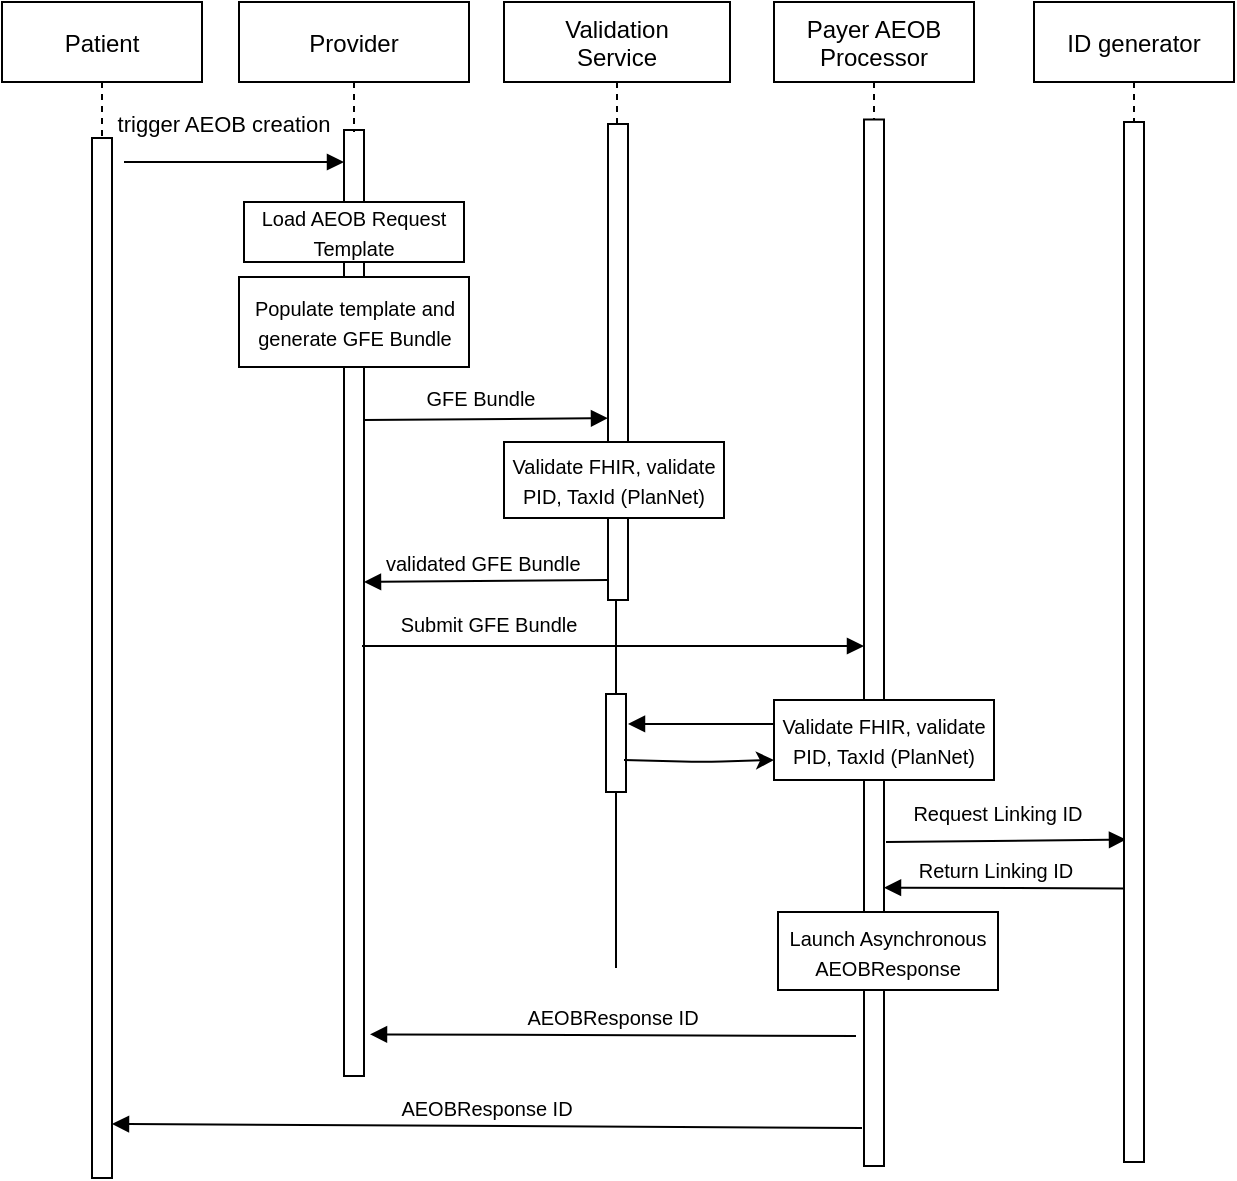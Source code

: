 <mxfile>
    <diagram id="kgpKYQtTHZ0yAKxKKP6v" name="Page-1">
        <mxGraphModel dx="1697" dy="788" grid="0" gridSize="10" guides="1" tooltips="1" connect="1" arrows="1" fold="1" page="1" pageScale="1" pageWidth="850" pageHeight="1100" math="0" shadow="0">
            <root>
                <mxCell id="0"/>
                <mxCell id="1" parent="0"/>
                <mxCell id="eunGYBZojGxnAnl-epNE-61" style="edgeStyle=orthogonalEdgeStyle;rounded=0;orthogonalLoop=1;jettySize=auto;html=1;fontSize=10;endArrow=none;endFill=0;" parent="1" edge="1">
                    <mxGeometry relative="1" as="geometry">
                        <mxPoint x="426" y="563" as="targetPoint"/>
                        <Array as="points">
                            <mxPoint x="428" y="353"/>
                            <mxPoint x="426" y="353"/>
                        </Array>
                        <mxPoint x="427" y="379" as="sourcePoint"/>
                    </mxGeometry>
                </mxCell>
                <mxCell id="eunGYBZojGxnAnl-epNE-39" value="Submit GFE Bundle" style="text;html=1;resizable=0;autosize=1;align=center;verticalAlign=middle;points=[];fillColor=none;strokeColor=none;rounded=0;fontSize=10;" parent="1" vertex="1">
                    <mxGeometry x="313" y="383" width="98" height="16" as="geometry"/>
                </mxCell>
                <mxCell id="3nuBFxr9cyL0pnOWT2aG-6" value="" style="points=[];perimeter=orthogonalPerimeter;rounded=0;shadow=0;strokeWidth=1;" parent="1" vertex="1">
                    <mxGeometry x="290" y="144" width="10" height="473" as="geometry"/>
                </mxCell>
                <mxCell id="3nuBFxr9cyL0pnOWT2aG-5" value="Provider" style="shape=umlLifeline;perimeter=lifelinePerimeter;container=1;collapsible=0;recursiveResize=0;rounded=0;shadow=0;strokeWidth=1;" parent="1" vertex="1">
                    <mxGeometry x="237.5" y="80" width="115" height="65" as="geometry"/>
                </mxCell>
                <mxCell id="eunGYBZojGxnAnl-epNE-16" value="&lt;font style=&quot;font-size: 10px&quot;&gt;Load AEOB Request Template&lt;/font&gt;" style="rounded=0;whiteSpace=wrap;html=1;" parent="3nuBFxr9cyL0pnOWT2aG-5" vertex="1">
                    <mxGeometry x="2.5" y="100" width="110" height="30" as="geometry"/>
                </mxCell>
                <mxCell id="eunGYBZojGxnAnl-epNE-20" value="&lt;font style=&quot;font-size: 10px&quot;&gt;Populate template and generate GFE Bundle&lt;/font&gt;" style="rounded=0;whiteSpace=wrap;html=1;" parent="3nuBFxr9cyL0pnOWT2aG-5" vertex="1">
                    <mxGeometry y="137.5" width="115" height="45" as="geometry"/>
                </mxCell>
                <mxCell id="eunGYBZojGxnAnl-epNE-7" value="Payer AEOB&#10;Processor" style="shape=umlLifeline;perimeter=lifelinePerimeter;container=1;collapsible=0;recursiveResize=0;rounded=0;shadow=0;strokeWidth=1;" parent="1" vertex="1">
                    <mxGeometry x="505" y="80" width="100" height="443" as="geometry"/>
                </mxCell>
                <mxCell id="eunGYBZojGxnAnl-epNE-8" value="" style="points=[];perimeter=orthogonalPerimeter;rounded=0;shadow=0;strokeWidth=1;" parent="1" vertex="1">
                    <mxGeometry x="550" y="138.75" width="10" height="523.25" as="geometry"/>
                </mxCell>
                <mxCell id="eunGYBZojGxnAnl-epNE-51" style="edgeStyle=orthogonalEdgeStyle;rounded=0;orthogonalLoop=1;jettySize=auto;html=1;fontSize=10;" parent="1" source="3nuBFxr9cyL0pnOWT2aG-1" edge="1">
                    <mxGeometry relative="1" as="geometry">
                        <mxPoint x="169" y="444" as="targetPoint"/>
                        <Array as="points">
                            <mxPoint x="169" y="657"/>
                            <mxPoint x="169" y="657"/>
                        </Array>
                    </mxGeometry>
                </mxCell>
                <mxCell id="3nuBFxr9cyL0pnOWT2aG-1" value="Patient" style="shape=umlLifeline;perimeter=lifelinePerimeter;container=1;collapsible=0;recursiveResize=0;rounded=0;shadow=0;strokeWidth=1;" parent="1" vertex="1">
                    <mxGeometry x="119" y="80" width="100" height="588" as="geometry"/>
                </mxCell>
                <mxCell id="3nuBFxr9cyL0pnOWT2aG-2" value="" style="points=[];perimeter=orthogonalPerimeter;rounded=0;shadow=0;strokeWidth=1;" parent="3nuBFxr9cyL0pnOWT2aG-1" vertex="1">
                    <mxGeometry x="45" y="68" width="10" height="520" as="geometry"/>
                </mxCell>
                <mxCell id="eunGYBZojGxnAnl-epNE-2" value="Validation&#10;Service" style="shape=umlLifeline;perimeter=lifelinePerimeter;container=1;collapsible=0;recursiveResize=0;rounded=0;shadow=0;strokeWidth=1;" parent="1" vertex="1">
                    <mxGeometry x="370" y="80" width="113" height="299" as="geometry"/>
                </mxCell>
                <mxCell id="eunGYBZojGxnAnl-epNE-3" value="" style="points=[];perimeter=orthogonalPerimeter;rounded=0;shadow=0;strokeWidth=1;" parent="eunGYBZojGxnAnl-epNE-2" vertex="1">
                    <mxGeometry x="52" y="61" width="10" height="238" as="geometry"/>
                </mxCell>
                <mxCell id="eunGYBZojGxnAnl-epNE-29" value="&lt;font style=&quot;font-size: 10px&quot;&gt;Validate FHIR, validate PID, TaxId (PlanNet)&lt;/font&gt;" style="rounded=0;whiteSpace=wrap;html=1;" parent="eunGYBZojGxnAnl-epNE-2" vertex="1">
                    <mxGeometry y="220" width="110" height="38" as="geometry"/>
                </mxCell>
                <mxCell id="eunGYBZojGxnAnl-epNE-4" value="ID generator" style="shape=umlLifeline;perimeter=lifelinePerimeter;container=1;collapsible=0;recursiveResize=0;rounded=0;shadow=0;strokeWidth=1;" parent="1" vertex="1">
                    <mxGeometry x="635" y="80" width="100" height="535" as="geometry"/>
                </mxCell>
                <mxCell id="eunGYBZojGxnAnl-epNE-13" value="" style="verticalAlign=bottom;endArrow=block;shadow=0;strokeWidth=1;" parent="1" edge="1">
                    <mxGeometry relative="1" as="geometry">
                        <mxPoint x="299" y="402" as="sourcePoint"/>
                        <mxPoint x="550" y="402" as="targetPoint"/>
                    </mxGeometry>
                </mxCell>
                <mxCell id="eunGYBZojGxnAnl-epNE-26" value="" style="verticalAlign=bottom;endArrow=block;entryX=0;entryY=0.618;shadow=0;strokeWidth=1;entryDx=0;entryDy=0;entryPerimeter=0;" parent="1" target="eunGYBZojGxnAnl-epNE-3" edge="1">
                    <mxGeometry relative="1" as="geometry">
                        <mxPoint x="300" y="289.0" as="sourcePoint"/>
                        <mxPoint x="410" y="289.0" as="targetPoint"/>
                    </mxGeometry>
                </mxCell>
                <mxCell id="eunGYBZojGxnAnl-epNE-31" value="validated GFE Bundle " style="verticalAlign=bottom;endArrow=block;entryX=1;entryY=0;shadow=0;strokeWidth=1;fontSize=10;exitX=0;exitY=0.958;exitDx=0;exitDy=0;exitPerimeter=0;" parent="1" source="eunGYBZojGxnAnl-epNE-3" edge="1">
                    <mxGeometry relative="1" as="geometry">
                        <mxPoint x="405" y="370" as="sourcePoint"/>
                        <mxPoint x="300" y="370" as="targetPoint"/>
                    </mxGeometry>
                </mxCell>
                <mxCell id="eunGYBZojGxnAnl-epNE-34" value="trigger AEOB creation" style="verticalAlign=bottom;endArrow=block;entryX=0;entryY=0;shadow=0;strokeWidth=1;" parent="1" edge="1">
                    <mxGeometry x="-0.091" y="10" relative="1" as="geometry">
                        <mxPoint x="180" y="160.0" as="sourcePoint"/>
                        <mxPoint x="290" y="160.0" as="targetPoint"/>
                        <mxPoint as="offset"/>
                    </mxGeometry>
                </mxCell>
                <mxCell id="eunGYBZojGxnAnl-epNE-40" value="GFE Bundle" style="text;html=1;resizable=0;autosize=1;align=center;verticalAlign=middle;points=[];fillColor=none;strokeColor=none;rounded=0;fontSize=10;" parent="1" vertex="1">
                    <mxGeometry x="326" y="270" width="64" height="16" as="geometry"/>
                </mxCell>
                <mxCell id="eunGYBZojGxnAnl-epNE-43" value="Request Linking ID" style="verticalAlign=bottom;endArrow=block;shadow=0;strokeWidth=1;fontSize=10;entryX=0.1;entryY=0.69;entryDx=0;entryDy=0;entryPerimeter=0;" parent="1" target="eunGYBZojGxnAnl-epNE-5" edge="1">
                    <mxGeometry x="-0.067" y="5" relative="1" as="geometry">
                        <mxPoint x="561" y="500" as="sourcePoint"/>
                        <mxPoint x="676" y="500" as="targetPoint"/>
                        <mxPoint as="offset"/>
                        <Array as="points"/>
                    </mxGeometry>
                </mxCell>
                <mxCell id="eunGYBZojGxnAnl-epNE-42" value="&lt;font style=&quot;font-size: 10px&quot;&gt;Validate FHIR, validate PID, TaxId (PlanNet)&lt;/font&gt;" style="rounded=0;whiteSpace=wrap;html=1;" parent="1" vertex="1">
                    <mxGeometry x="505" y="429" width="110" height="40" as="geometry"/>
                </mxCell>
                <mxCell id="eunGYBZojGxnAnl-epNE-47" value="Return Linking ID" style="verticalAlign=bottom;endArrow=block;entryX=1;entryY=0.734;shadow=0;strokeWidth=1;fontSize=10;entryDx=0;entryDy=0;entryPerimeter=0;exitX=0;exitY=0.737;exitDx=0;exitDy=0;exitPerimeter=0;" parent="1" source="eunGYBZojGxnAnl-epNE-5" target="eunGYBZojGxnAnl-epNE-8" edge="1">
                    <mxGeometry x="0.067" relative="1" as="geometry">
                        <mxPoint x="673" y="523" as="sourcePoint"/>
                        <mxPoint x="568" y="523" as="targetPoint"/>
                        <mxPoint as="offset"/>
                    </mxGeometry>
                </mxCell>
                <mxCell id="eunGYBZojGxnAnl-epNE-5" value="" style="points=[];perimeter=orthogonalPerimeter;rounded=0;shadow=0;strokeWidth=1;" parent="1" vertex="1">
                    <mxGeometry x="680" y="140" width="10" height="520" as="geometry"/>
                </mxCell>
                <mxCell id="eunGYBZojGxnAnl-epNE-49" value="AEOBResponse ID" style="verticalAlign=bottom;endArrow=block;shadow=0;strokeWidth=1;fontSize=10;entryX=1.3;entryY=0.956;entryDx=0;entryDy=0;entryPerimeter=0;" parent="1" target="3nuBFxr9cyL0pnOWT2aG-6" edge="1">
                    <mxGeometry relative="1" as="geometry">
                        <mxPoint x="546" y="597" as="sourcePoint"/>
                        <mxPoint x="306" y="597" as="targetPoint"/>
                    </mxGeometry>
                </mxCell>
                <mxCell id="eunGYBZojGxnAnl-epNE-50" value="AEOBResponse ID" style="verticalAlign=bottom;endArrow=block;shadow=0;strokeWidth=1;fontSize=10;entryX=1;entryY=0.948;entryDx=0;entryDy=0;entryPerimeter=0;" parent="1" target="3nuBFxr9cyL0pnOWT2aG-2" edge="1">
                    <mxGeometry relative="1" as="geometry">
                        <mxPoint x="549" y="643" as="sourcePoint"/>
                        <mxPoint x="187" y="643" as="targetPoint"/>
                    </mxGeometry>
                </mxCell>
                <mxCell id="eunGYBZojGxnAnl-epNE-56" value="&lt;font style=&quot;font-size: 10px&quot;&gt;Launch Asynchronous AEOBResponse&lt;/font&gt;" style="rounded=0;whiteSpace=wrap;html=1;" parent="1" vertex="1">
                    <mxGeometry x="507" y="535" width="110" height="39" as="geometry"/>
                </mxCell>
                <mxCell id="eunGYBZojGxnAnl-epNE-62" value="" style="points=[];perimeter=orthogonalPerimeter;rounded=0;shadow=0;strokeWidth=1;" parent="1" vertex="1">
                    <mxGeometry x="421" y="426" width="10" height="49" as="geometry"/>
                </mxCell>
                <mxCell id="eunGYBZojGxnAnl-epNE-63" value="" style="verticalAlign=bottom;endArrow=block;shadow=0;strokeWidth=1;fontSize=10;entryX=1.1;entryY=0.306;entryDx=0;entryDy=0;entryPerimeter=0;" parent="1" target="eunGYBZojGxnAnl-epNE-62" edge="1">
                    <mxGeometry relative="1" as="geometry">
                        <mxPoint x="505" y="441" as="sourcePoint"/>
                        <mxPoint x="434" y="440" as="targetPoint"/>
                    </mxGeometry>
                </mxCell>
                <mxCell id="eunGYBZojGxnAnl-epNE-64" value="" style="endArrow=classic;html=1;fontSize=10;exitX=0.9;exitY=0.673;exitDx=0;exitDy=0;exitPerimeter=0;" parent="1" source="eunGYBZojGxnAnl-epNE-62" edge="1">
                    <mxGeometry width="50" height="50" relative="1" as="geometry">
                        <mxPoint x="437" y="460" as="sourcePoint"/>
                        <mxPoint x="505" y="459" as="targetPoint"/>
                        <Array as="points">
                            <mxPoint x="469" y="460"/>
                        </Array>
                    </mxGeometry>
                </mxCell>
            </root>
        </mxGraphModel>
    </diagram>
</mxfile>